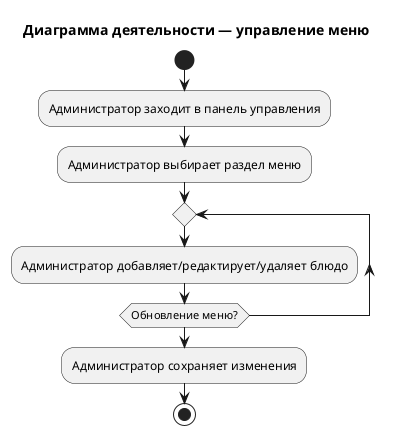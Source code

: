 @startuml
title Диаграмма деятельности — управление меню

start
:Администратор заходит в панель управления;
:Администратор выбирает раздел меню;
repeat
    :Администратор добавляет/редактирует/удаляет блюдо;
repeat while (Обновление меню?)
:Администратор сохраняет изменения;
stop
@enduml
